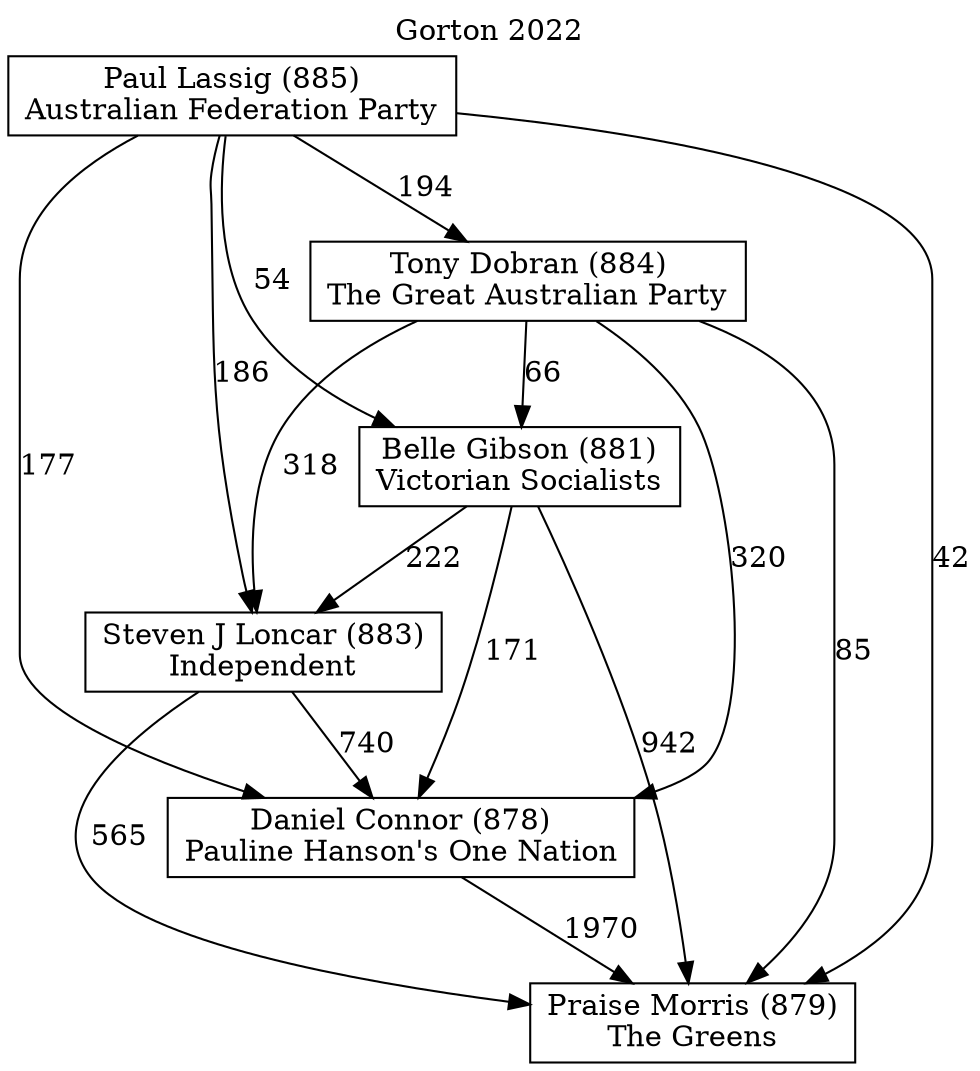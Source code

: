 // House preference flow
digraph "Praise Morris (879)_Gorton_2022" {
	graph [label="Gorton 2022" labelloc=t mclimit=10]
	node [shape=box]
	"Praise Morris (879)" [label="Praise Morris (879)
The Greens"]
	"Belle Gibson (881)" [label="Belle Gibson (881)
Victorian Socialists"]
	"Daniel Connor (878)" [label="Daniel Connor (878)
Pauline Hanson's One Nation"]
	"Paul Lassig (885)" [label="Paul Lassig (885)
Australian Federation Party"]
	"Tony Dobran (884)" [label="Tony Dobran (884)
The Great Australian Party"]
	"Steven J Loncar (883)" [label="Steven J Loncar (883)
Independent"]
	"Tony Dobran (884)" -> "Praise Morris (879)" [label=85]
	"Tony Dobran (884)" -> "Steven J Loncar (883)" [label=318]
	"Steven J Loncar (883)" -> "Praise Morris (879)" [label=565]
	"Tony Dobran (884)" -> "Belle Gibson (881)" [label=66]
	"Paul Lassig (885)" -> "Belle Gibson (881)" [label=54]
	"Paul Lassig (885)" -> "Steven J Loncar (883)" [label=186]
	"Paul Lassig (885)" -> "Daniel Connor (878)" [label=177]
	"Paul Lassig (885)" -> "Praise Morris (879)" [label=42]
	"Steven J Loncar (883)" -> "Daniel Connor (878)" [label=740]
	"Belle Gibson (881)" -> "Praise Morris (879)" [label=942]
	"Daniel Connor (878)" -> "Praise Morris (879)" [label=1970]
	"Paul Lassig (885)" -> "Tony Dobran (884)" [label=194]
	"Belle Gibson (881)" -> "Daniel Connor (878)" [label=171]
	"Belle Gibson (881)" -> "Steven J Loncar (883)" [label=222]
	"Tony Dobran (884)" -> "Daniel Connor (878)" [label=320]
}
